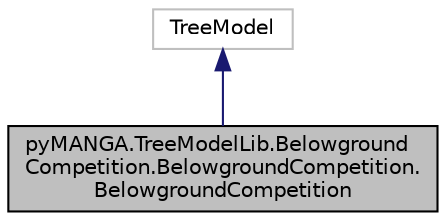 digraph "pyMANGA.TreeModelLib.BelowgroundCompetition.BelowgroundCompetition.BelowgroundCompetition"
{
  edge [fontname="Helvetica",fontsize="10",labelfontname="Helvetica",labelfontsize="10"];
  node [fontname="Helvetica",fontsize="10",shape=record];
  Node1 [label="pyMANGA.TreeModelLib.Belowground\lCompetition.BelowgroundCompetition.\lBelowgroundCompetition",height=0.2,width=0.4,color="black", fillcolor="grey75", style="filled", fontcolor="black"];
  Node2 -> Node1 [dir="back",color="midnightblue",fontsize="10",style="solid",fontname="Helvetica"];
  Node2 [label="TreeModel",height=0.2,width=0.4,color="grey75", fillcolor="white", style="filled"];
}
